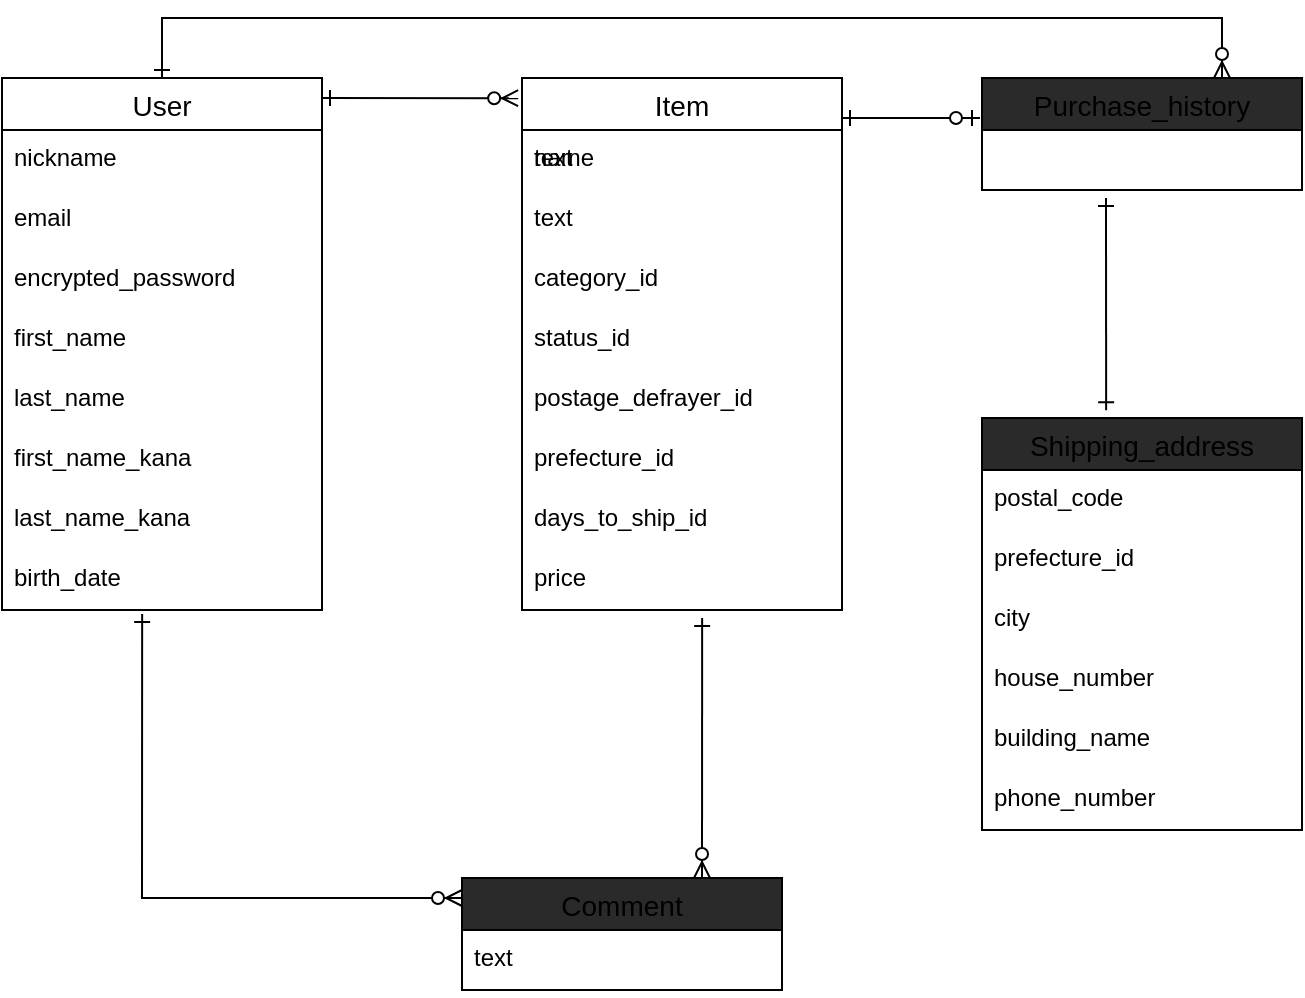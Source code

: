 <mxfile>
    <diagram id="w7VsCPB_QlVFIl4FELVL" name="ページ1">
        <mxGraphModel dx="948" dy="554" grid="1" gridSize="10" guides="1" tooltips="1" connect="1" arrows="1" fold="1" page="1" pageScale="1" pageWidth="827" pageHeight="1169" math="0" shadow="0">
            <root>
                <mxCell id="0"/>
                <mxCell id="1" parent="0"/>
                <mxCell id="2" value="User" style="swimlane;fontStyle=0;childLayout=stackLayout;horizontal=1;startSize=26;horizontalStack=0;resizeParent=1;resizeParentMax=0;resizeLast=0;collapsible=1;marginBottom=0;align=center;fontSize=14;" parent="1" vertex="1">
                    <mxGeometry x="50" y="40" width="160" height="266" as="geometry"/>
                </mxCell>
                <mxCell id="3" value="nickname" style="text;strokeColor=none;fillColor=none;spacingLeft=4;spacingRight=4;overflow=hidden;rotatable=0;points=[[0,0.5],[1,0.5]];portConstraint=eastwest;fontSize=12;" parent="2" vertex="1">
                    <mxGeometry y="26" width="160" height="30" as="geometry"/>
                </mxCell>
                <mxCell id="6" value="email" style="text;strokeColor=none;fillColor=none;spacingLeft=4;spacingRight=4;overflow=hidden;rotatable=0;points=[[0,0.5],[1,0.5]];portConstraint=eastwest;fontSize=12;" parent="2" vertex="1">
                    <mxGeometry y="56" width="160" height="30" as="geometry"/>
                </mxCell>
                <mxCell id="7" value="encrypted_password" style="text;strokeColor=none;fillColor=none;spacingLeft=4;spacingRight=4;overflow=hidden;rotatable=0;points=[[0,0.5],[1,0.5]];portConstraint=eastwest;fontSize=12;" parent="2" vertex="1">
                    <mxGeometry y="86" width="160" height="30" as="geometry"/>
                </mxCell>
                <mxCell id="4" value="first_name" style="text;strokeColor=none;fillColor=none;spacingLeft=4;spacingRight=4;overflow=hidden;rotatable=0;points=[[0,0.5],[1,0.5]];portConstraint=eastwest;fontSize=12;" parent="2" vertex="1">
                    <mxGeometry y="116" width="160" height="30" as="geometry"/>
                </mxCell>
                <mxCell id="5" value="last_name" style="text;strokeColor=none;fillColor=none;spacingLeft=4;spacingRight=4;overflow=hidden;rotatable=0;points=[[0,0.5],[1,0.5]];portConstraint=eastwest;fontSize=12;" parent="2" vertex="1">
                    <mxGeometry y="146" width="160" height="30" as="geometry"/>
                </mxCell>
                <mxCell id="12" value="first_name_kana" style="text;strokeColor=none;fillColor=none;spacingLeft=4;spacingRight=4;overflow=hidden;rotatable=0;points=[[0,0.5],[1,0.5]];portConstraint=eastwest;fontSize=12;" parent="2" vertex="1">
                    <mxGeometry y="176" width="160" height="30" as="geometry"/>
                </mxCell>
                <mxCell id="15" value="last_name_kana" style="text;strokeColor=none;fillColor=none;spacingLeft=4;spacingRight=4;overflow=hidden;rotatable=0;points=[[0,0.5],[1,0.5]];portConstraint=eastwest;fontSize=12;" parent="2" vertex="1">
                    <mxGeometry y="206" width="160" height="30" as="geometry"/>
                </mxCell>
                <mxCell id="14" value="birth_date" style="text;strokeColor=none;fillColor=none;spacingLeft=4;spacingRight=4;overflow=hidden;rotatable=0;points=[[0,0.5],[1,0.5]];portConstraint=eastwest;fontSize=12;" parent="2" vertex="1">
                    <mxGeometry y="236" width="160" height="30" as="geometry"/>
                </mxCell>
                <mxCell id="17" value="Item" style="swimlane;fontStyle=0;childLayout=stackLayout;horizontal=1;startSize=26;horizontalStack=0;resizeParent=1;resizeParentMax=0;resizeLast=0;collapsible=1;marginBottom=0;align=center;fontSize=14;" parent="1" vertex="1">
                    <mxGeometry x="310" y="40" width="160" height="266" as="geometry"/>
                </mxCell>
                <mxCell id="19" value="text" style="text;strokeColor=none;fillColor=none;spacingLeft=4;spacingRight=4;overflow=hidden;rotatable=0;points=[[0,0.5],[1,0.5]];portConstraint=eastwest;fontSize=12;" parent="17" vertex="1">
                    <mxGeometry y="26" width="160" height="30" as="geometry"/>
                </mxCell>
                <mxCell id="125" value="text" style="text;strokeColor=none;fillColor=none;spacingLeft=4;spacingRight=4;overflow=hidden;rotatable=0;points=[[0,0.5],[1,0.5]];portConstraint=eastwest;fontSize=12;" vertex="1" parent="17">
                    <mxGeometry y="56" width="160" height="30" as="geometry"/>
                </mxCell>
                <mxCell id="21" value="category_id" style="text;strokeColor=none;fillColor=none;spacingLeft=4;spacingRight=4;overflow=hidden;rotatable=0;points=[[0,0.5],[1,0.5]];portConstraint=eastwest;fontSize=12;" parent="17" vertex="1">
                    <mxGeometry y="86" width="160" height="30" as="geometry"/>
                </mxCell>
                <mxCell id="22" value="status_id" style="text;strokeColor=none;fillColor=none;spacingLeft=4;spacingRight=4;overflow=hidden;rotatable=0;points=[[0,0.5],[1,0.5]];portConstraint=eastwest;fontSize=12;" parent="17" vertex="1">
                    <mxGeometry y="116" width="160" height="30" as="geometry"/>
                </mxCell>
                <mxCell id="23" value="postage_defrayer_id" style="text;strokeColor=none;fillColor=none;spacingLeft=4;spacingRight=4;overflow=hidden;rotatable=0;points=[[0,0.5],[1,0.5]];portConstraint=eastwest;fontSize=12;" parent="17" vertex="1">
                    <mxGeometry y="146" width="160" height="30" as="geometry"/>
                </mxCell>
                <mxCell id="24" value="prefecture_id" style="text;strokeColor=none;fillColor=none;spacingLeft=4;spacingRight=4;overflow=hidden;rotatable=0;points=[[0,0.5],[1,0.5]];portConstraint=eastwest;fontSize=12;" parent="17" vertex="1">
                    <mxGeometry y="176" width="160" height="30" as="geometry"/>
                </mxCell>
                <mxCell id="25" value="days_to_ship_id" style="text;strokeColor=none;fillColor=none;spacingLeft=4;spacingRight=4;overflow=hidden;rotatable=0;points=[[0,0.5],[1,0.5]];portConstraint=eastwest;fontSize=12;" parent="17" vertex="1">
                    <mxGeometry y="206" width="160" height="30" as="geometry"/>
                </mxCell>
                <mxCell id="26" value="price" style="text;strokeColor=none;fillColor=none;spacingLeft=4;spacingRight=4;overflow=hidden;rotatable=0;points=[[0,0.5],[1,0.5]];portConstraint=eastwest;fontSize=12;" parent="17" vertex="1">
                    <mxGeometry y="236" width="160" height="30" as="geometry"/>
                </mxCell>
                <mxCell id="29" value="Comment" style="swimlane;fontStyle=0;childLayout=stackLayout;horizontal=1;startSize=26;horizontalStack=0;resizeParent=1;resizeParentMax=0;resizeLast=0;collapsible=1;marginBottom=0;align=center;fontSize=14;fillColor=#2a2a2a;" parent="1" vertex="1">
                    <mxGeometry x="280" y="440" width="160" height="56" as="geometry"/>
                </mxCell>
                <mxCell id="30" value="text" style="text;strokeColor=none;fillColor=none;spacingLeft=4;spacingRight=4;overflow=hidden;rotatable=0;points=[[0,0.5],[1,0.5]];portConstraint=eastwest;fontSize=12;" parent="29" vertex="1">
                    <mxGeometry y="26" width="160" height="30" as="geometry"/>
                </mxCell>
                <mxCell id="36" value="" style="endArrow=ERzeroToMany;html=1;rounded=0;endFill=1;startArrow=ERone;startFill=0;exitX=0.438;exitY=1.067;exitDx=0;exitDy=0;exitPerimeter=0;" parent="1" edge="1" source="14">
                    <mxGeometry relative="1" as="geometry">
                        <mxPoint x="120" y="370" as="sourcePoint"/>
                        <mxPoint x="280" y="450" as="targetPoint"/>
                        <Array as="points">
                            <mxPoint x="120" y="450"/>
                        </Array>
                    </mxGeometry>
                </mxCell>
                <mxCell id="42" value="" style="endArrow=ERone;html=1;rounded=0;entryX=0.563;entryY=1.133;entryDx=0;entryDy=0;entryPerimeter=0;exitX=0.75;exitY=0;exitDx=0;exitDy=0;endFill=0;startArrow=ERzeroToMany;startFill=1;" parent="1" source="29" target="26" edge="1">
                    <mxGeometry relative="1" as="geometry">
                        <mxPoint x="310" y="390" as="sourcePoint"/>
                        <mxPoint x="470" y="390" as="targetPoint"/>
                    </mxGeometry>
                </mxCell>
                <mxCell id="56" value="Purchase_history" style="swimlane;fontStyle=0;childLayout=stackLayout;horizontal=1;startSize=26;horizontalStack=0;resizeParent=1;resizeParentMax=0;resizeLast=0;collapsible=1;marginBottom=0;align=center;fontSize=14;fillColor=#2a2a2a;" parent="1" vertex="1">
                    <mxGeometry x="540" y="40" width="160" height="56" as="geometry"/>
                </mxCell>
                <mxCell id="61" value="" style="endArrow=ERzeroToOne;html=1;rounded=0;endFill=1;startArrow=ERone;startFill=0;" parent="1" edge="1">
                    <mxGeometry relative="1" as="geometry">
                        <mxPoint x="470" y="60" as="sourcePoint"/>
                        <mxPoint x="539" y="60" as="targetPoint"/>
                    </mxGeometry>
                </mxCell>
                <mxCell id="64" value="" style="endArrow=ERzeroToMany;html=1;rounded=0;exitX=0.5;exitY=0;exitDx=0;exitDy=0;entryX=0.75;entryY=0;entryDx=0;entryDy=0;endFill=1;startArrow=ERone;startFill=0;" parent="1" source="2" target="56" edge="1">
                    <mxGeometry relative="1" as="geometry">
                        <mxPoint x="180" y="20" as="sourcePoint"/>
                        <mxPoint x="640" y="30" as="targetPoint"/>
                        <Array as="points">
                            <mxPoint x="130" y="10"/>
                            <mxPoint x="660" y="10"/>
                        </Array>
                    </mxGeometry>
                </mxCell>
                <mxCell id="100" value="Shipping_address" style="swimlane;fontStyle=0;childLayout=stackLayout;horizontal=1;startSize=26;horizontalStack=0;resizeParent=1;resizeParentMax=0;resizeLast=0;collapsible=1;marginBottom=0;align=center;fontSize=14;labelBackgroundColor=none;fillColor=#2a2a2a;" parent="1" vertex="1">
                    <mxGeometry x="540" y="210" width="160" height="206" as="geometry"/>
                </mxCell>
                <mxCell id="106" value="" style="endArrow=ERone;html=1;rounded=0;startArrow=ERone;startFill=0;endFill=0;entryX=0.388;entryY=-0.019;entryDx=0;entryDy=0;entryPerimeter=0;" parent="100" edge="1" target="100">
                    <mxGeometry relative="1" as="geometry">
                        <mxPoint x="62" y="-110" as="sourcePoint"/>
                        <mxPoint x="89" as="targetPoint"/>
                        <Array as="points"/>
                    </mxGeometry>
                </mxCell>
                <mxCell id="101" value="postal_code" style="text;strokeColor=none;fillColor=none;spacingLeft=4;spacingRight=4;overflow=hidden;rotatable=0;points=[[0,0.5],[1,0.5]];portConstraint=eastwest;fontSize=12;" parent="100" vertex="1">
                    <mxGeometry y="26" width="160" height="30" as="geometry"/>
                </mxCell>
                <mxCell id="102" value="prefecture_id" style="text;strokeColor=none;fillColor=none;spacingLeft=4;spacingRight=4;overflow=hidden;rotatable=0;points=[[0,0.5],[1,0.5]];portConstraint=eastwest;fontSize=12;" parent="100" vertex="1">
                    <mxGeometry y="56" width="160" height="30" as="geometry"/>
                </mxCell>
                <mxCell id="103" value="city" style="text;strokeColor=none;fillColor=none;spacingLeft=4;spacingRight=4;overflow=hidden;rotatable=0;points=[[0,0.5],[1,0.5]];portConstraint=eastwest;fontSize=12;" parent="100" vertex="1">
                    <mxGeometry y="86" width="160" height="30" as="geometry"/>
                </mxCell>
                <mxCell id="108" value="house_number" style="text;strokeColor=none;fillColor=none;spacingLeft=4;spacingRight=4;overflow=hidden;rotatable=0;points=[[0,0.5],[1,0.5]];portConstraint=eastwest;fontSize=12;" parent="100" vertex="1">
                    <mxGeometry y="116" width="160" height="30" as="geometry"/>
                </mxCell>
                <mxCell id="109" value="building_name" style="text;strokeColor=none;fillColor=none;spacingLeft=4;spacingRight=4;overflow=hidden;rotatable=0;points=[[0,0.5],[1,0.5]];portConstraint=eastwest;fontSize=12;" parent="100" vertex="1">
                    <mxGeometry y="146" width="160" height="30" as="geometry"/>
                </mxCell>
                <mxCell id="110" value="phone_number" style="text;strokeColor=none;fillColor=none;spacingLeft=4;spacingRight=4;overflow=hidden;rotatable=0;points=[[0,0.5],[1,0.5]];portConstraint=eastwest;fontSize=12;" parent="100" vertex="1">
                    <mxGeometry y="176" width="160" height="30" as="geometry"/>
                </mxCell>
                <mxCell id="18" value="name" style="text;strokeColor=none;fillColor=none;spacingLeft=4;spacingRight=4;overflow=hidden;rotatable=0;points=[[0,0.5],[1,0.5]];portConstraint=eastwest;fontSize=12;" parent="1" vertex="1">
                    <mxGeometry x="310" y="66" width="160" height="30" as="geometry"/>
                </mxCell>
                <mxCell id="122" value="" style="endArrow=ERzeroToMany;html=1;rounded=0;endFill=1;startArrow=ERone;startFill=0;entryX=-0.012;entryY=0.038;entryDx=0;entryDy=0;entryPerimeter=0;" edge="1" parent="1" target="17">
                    <mxGeometry relative="1" as="geometry">
                        <mxPoint x="210" y="50" as="sourcePoint"/>
                        <mxPoint x="279" y="50" as="targetPoint"/>
                    </mxGeometry>
                </mxCell>
            </root>
        </mxGraphModel>
    </diagram>
</mxfile>